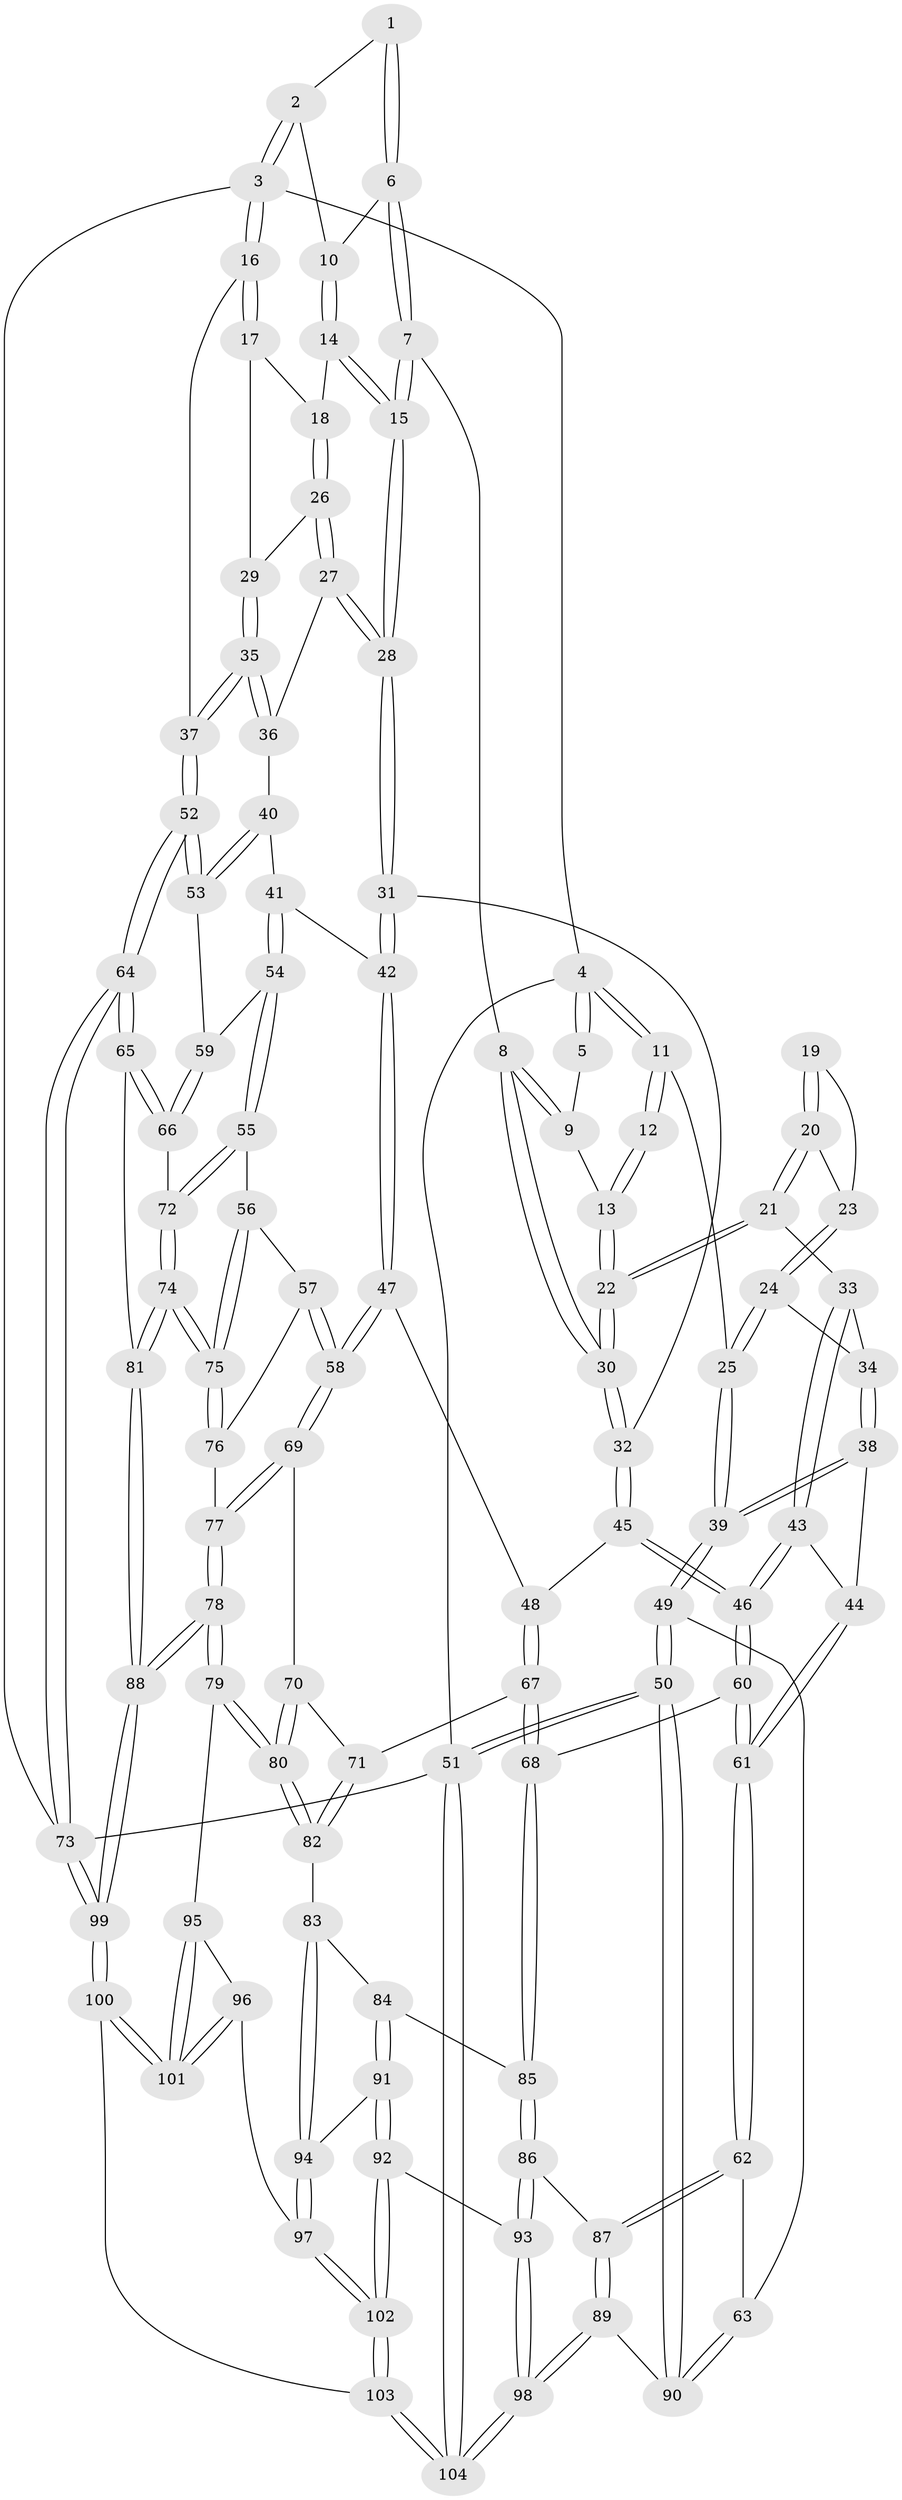 // coarse degree distribution, {3: 0.20634920634920634, 4: 0.36507936507936506, 6: 0.06349206349206349, 5: 0.3333333333333333, 2: 0.015873015873015872, 8: 0.015873015873015872}
// Generated by graph-tools (version 1.1) at 2025/52/02/27/25 19:52:43]
// undirected, 104 vertices, 257 edges
graph export_dot {
graph [start="1"]
  node [color=gray90,style=filled];
  1 [pos="+0.5114004233371241+0"];
  2 [pos="+1+0"];
  3 [pos="+1+0"];
  4 [pos="+0+0"];
  5 [pos="+0.37965662929022126+0"];
  6 [pos="+0.5785597403520437+0.0458112863996357"];
  7 [pos="+0.5693062472843621+0.1725952858449398"];
  8 [pos="+0.46728584136549434+0.21587813382011456"];
  9 [pos="+0.3571611828755653+0"];
  10 [pos="+0.8216190005923694+0.08519900983452573"];
  11 [pos="+0+0"];
  12 [pos="+0.06822384325635607+0.09780565669840627"];
  13 [pos="+0.2737044406794038+0.17202312286354676"];
  14 [pos="+0.8211109150694164+0.12934029646891046"];
  15 [pos="+0.6690563596842968+0.253234182873805"];
  16 [pos="+1+0"];
  17 [pos="+0.90793605361346+0.17512380382812248"];
  18 [pos="+0.8359309792741098+0.14497619508062504"];
  19 [pos="+0.11879255309334542+0.20509080134391386"];
  20 [pos="+0.19831982513126806+0.3017452176494068"];
  21 [pos="+0.27176361297633145+0.3345691732563485"];
  22 [pos="+0.3324137527268777+0.31740830354533617"];
  23 [pos="+0.11625622072164653+0.28572314222884654"];
  24 [pos="+0.001835660323309765+0.29513804685916384"];
  25 [pos="+0+0.047914227919719304"];
  26 [pos="+0.8588524543568848+0.2902128870260434"];
  27 [pos="+0.808914647033924+0.34239524359047835"];
  28 [pos="+0.6847909573423494+0.3429313308199688"];
  29 [pos="+0.9850369085368842+0.2974363883187129"];
  30 [pos="+0.343371427622237+0.32218226170152053"];
  31 [pos="+0.6561021878581123+0.4048181561366644"];
  32 [pos="+0.40000005962833135+0.4163670794293104"];
  33 [pos="+0.17161553153699238+0.40872630055336434"];
  34 [pos="+0.06234118231482473+0.37271521529797164"];
  35 [pos="+1+0.4147037266238082"];
  36 [pos="+0.8759154174699599+0.4104796130163436"];
  37 [pos="+1+0.41954485454923995"];
  38 [pos="+0+0.5422105762719702"];
  39 [pos="+0+0.601868974929579"];
  40 [pos="+0.805366527536062+0.523921840708585"];
  41 [pos="+0.7996480055024311+0.5264231499210881"];
  42 [pos="+0.6763254676530173+0.4632672453684046"];
  43 [pos="+0.15205378928515476+0.4737488062243438"];
  44 [pos="+0.06478694940093359+0.5381814714351839"];
  45 [pos="+0.39240411149214915+0.5079109490869871"];
  46 [pos="+0.27787572681703276+0.610256192873718"];
  47 [pos="+0.610335293322092+0.614434875399416"];
  48 [pos="+0.5011502245816014+0.6210957899494598"];
  49 [pos="+0+0.7323415612341497"];
  50 [pos="+0+1"];
  51 [pos="+0+1"];
  52 [pos="+1+0.49443120009030755"];
  53 [pos="+1+0.5528465367545492"];
  54 [pos="+0.800871116543684+0.6457437105441913"];
  55 [pos="+0.7985762371813694+0.6479897366461054"];
  56 [pos="+0.7834729272981119+0.6616278544897932"];
  57 [pos="+0.73145037154305+0.6825208619440665"];
  58 [pos="+0.6650037761394765+0.6815755839520611"];
  59 [pos="+0.8941225638171497+0.6614238680421417"];
  60 [pos="+0.26263524390149523+0.6425249439954582"];
  61 [pos="+0.21977537127109942+0.6906834071841714"];
  62 [pos="+0.20303579635863075+0.7364412851358995"];
  63 [pos="+0.12607156186584628+0.7576694112752366"];
  64 [pos="+1+0.8164408766799375"];
  65 [pos="+1+0.8187431533182795"];
  66 [pos="+0.8992132667863892+0.6782351711758976"];
  67 [pos="+0.46823348181014196+0.7270670924202016"];
  68 [pos="+0.4533196280942293+0.7396898022132851"];
  69 [pos="+0.6592209973646568+0.6981959355562681"];
  70 [pos="+0.6565321397717935+0.7039758944691747"];
  71 [pos="+0.5554908892474589+0.7739610732258864"];
  72 [pos="+0.8743975479632202+0.7610099788164963"];
  73 [pos="+1+1"];
  74 [pos="+0.8597828339291845+0.8335279472434706"];
  75 [pos="+0.857437203217278+0.8299907404607557"];
  76 [pos="+0.7495088676812451+0.7459507066954172"];
  77 [pos="+0.7375644657261897+0.8187991759017493"];
  78 [pos="+0.7398466855518777+0.8686520067160551"];
  79 [pos="+0.6773716996097104+0.8664268759436522"];
  80 [pos="+0.6564566644573511+0.8474060322578977"];
  81 [pos="+0.8679985147560499+0.8624000764895389"];
  82 [pos="+0.5735683284695632+0.8402462216673741"];
  83 [pos="+0.5594315201093204+0.8534425819859115"];
  84 [pos="+0.4488811102465243+0.8255557185153257"];
  85 [pos="+0.44565784916144785+0.7552310449312426"];
  86 [pos="+0.26068921663159267+0.8048675280066278"];
  87 [pos="+0.24882291622938774+0.7984950189865924"];
  88 [pos="+0.8309611340665523+0.9066814412773437"];
  89 [pos="+0.19164473169367643+0.939378515796827"];
  90 [pos="+0.1017542075497453+0.94405110612952"];
  91 [pos="+0.43621270981929944+0.853795846444593"];
  92 [pos="+0.3769505288893737+0.9146233212484859"];
  93 [pos="+0.3178700574235811+0.8704492627253377"];
  94 [pos="+0.5378323138848699+0.9231865963524755"];
  95 [pos="+0.6695645393894647+0.8823081419602825"];
  96 [pos="+0.5885026166937278+0.9295568032468112"];
  97 [pos="+0.537909469970431+0.9246005865332142"];
  98 [pos="+0.23048146385437773+0.9917732595218514"];
  99 [pos="+0.8350105836659394+1"];
  100 [pos="+0.6779393964547386+1"];
  101 [pos="+0.6493683425638918+0.9913138064949988"];
  102 [pos="+0.4295917324230326+1"];
  103 [pos="+0.4261479999484172+1"];
  104 [pos="+0.34806037266241413+1"];
  1 -- 2;
  1 -- 6;
  1 -- 6;
  2 -- 3;
  2 -- 3;
  2 -- 10;
  3 -- 4;
  3 -- 16;
  3 -- 16;
  3 -- 73;
  4 -- 5;
  4 -- 5;
  4 -- 11;
  4 -- 11;
  4 -- 51;
  5 -- 9;
  6 -- 7;
  6 -- 7;
  6 -- 10;
  7 -- 8;
  7 -- 15;
  7 -- 15;
  8 -- 9;
  8 -- 9;
  8 -- 30;
  8 -- 30;
  9 -- 13;
  10 -- 14;
  10 -- 14;
  11 -- 12;
  11 -- 12;
  11 -- 25;
  12 -- 13;
  12 -- 13;
  13 -- 22;
  13 -- 22;
  14 -- 15;
  14 -- 15;
  14 -- 18;
  15 -- 28;
  15 -- 28;
  16 -- 17;
  16 -- 17;
  16 -- 37;
  17 -- 18;
  17 -- 29;
  18 -- 26;
  18 -- 26;
  19 -- 20;
  19 -- 20;
  19 -- 23;
  20 -- 21;
  20 -- 21;
  20 -- 23;
  21 -- 22;
  21 -- 22;
  21 -- 33;
  22 -- 30;
  22 -- 30;
  23 -- 24;
  23 -- 24;
  24 -- 25;
  24 -- 25;
  24 -- 34;
  25 -- 39;
  25 -- 39;
  26 -- 27;
  26 -- 27;
  26 -- 29;
  27 -- 28;
  27 -- 28;
  27 -- 36;
  28 -- 31;
  28 -- 31;
  29 -- 35;
  29 -- 35;
  30 -- 32;
  30 -- 32;
  31 -- 32;
  31 -- 42;
  31 -- 42;
  32 -- 45;
  32 -- 45;
  33 -- 34;
  33 -- 43;
  33 -- 43;
  34 -- 38;
  34 -- 38;
  35 -- 36;
  35 -- 36;
  35 -- 37;
  35 -- 37;
  36 -- 40;
  37 -- 52;
  37 -- 52;
  38 -- 39;
  38 -- 39;
  38 -- 44;
  39 -- 49;
  39 -- 49;
  40 -- 41;
  40 -- 53;
  40 -- 53;
  41 -- 42;
  41 -- 54;
  41 -- 54;
  42 -- 47;
  42 -- 47;
  43 -- 44;
  43 -- 46;
  43 -- 46;
  44 -- 61;
  44 -- 61;
  45 -- 46;
  45 -- 46;
  45 -- 48;
  46 -- 60;
  46 -- 60;
  47 -- 48;
  47 -- 58;
  47 -- 58;
  48 -- 67;
  48 -- 67;
  49 -- 50;
  49 -- 50;
  49 -- 63;
  50 -- 51;
  50 -- 51;
  50 -- 90;
  50 -- 90;
  51 -- 104;
  51 -- 104;
  51 -- 73;
  52 -- 53;
  52 -- 53;
  52 -- 64;
  52 -- 64;
  53 -- 59;
  54 -- 55;
  54 -- 55;
  54 -- 59;
  55 -- 56;
  55 -- 72;
  55 -- 72;
  56 -- 57;
  56 -- 75;
  56 -- 75;
  57 -- 58;
  57 -- 58;
  57 -- 76;
  58 -- 69;
  58 -- 69;
  59 -- 66;
  59 -- 66;
  60 -- 61;
  60 -- 61;
  60 -- 68;
  61 -- 62;
  61 -- 62;
  62 -- 63;
  62 -- 87;
  62 -- 87;
  63 -- 90;
  63 -- 90;
  64 -- 65;
  64 -- 65;
  64 -- 73;
  64 -- 73;
  65 -- 66;
  65 -- 66;
  65 -- 81;
  66 -- 72;
  67 -- 68;
  67 -- 68;
  67 -- 71;
  68 -- 85;
  68 -- 85;
  69 -- 70;
  69 -- 77;
  69 -- 77;
  70 -- 71;
  70 -- 80;
  70 -- 80;
  71 -- 82;
  71 -- 82;
  72 -- 74;
  72 -- 74;
  73 -- 99;
  73 -- 99;
  74 -- 75;
  74 -- 75;
  74 -- 81;
  74 -- 81;
  75 -- 76;
  75 -- 76;
  76 -- 77;
  77 -- 78;
  77 -- 78;
  78 -- 79;
  78 -- 79;
  78 -- 88;
  78 -- 88;
  79 -- 80;
  79 -- 80;
  79 -- 95;
  80 -- 82;
  80 -- 82;
  81 -- 88;
  81 -- 88;
  82 -- 83;
  83 -- 84;
  83 -- 94;
  83 -- 94;
  84 -- 85;
  84 -- 91;
  84 -- 91;
  85 -- 86;
  85 -- 86;
  86 -- 87;
  86 -- 93;
  86 -- 93;
  87 -- 89;
  87 -- 89;
  88 -- 99;
  88 -- 99;
  89 -- 90;
  89 -- 98;
  89 -- 98;
  91 -- 92;
  91 -- 92;
  91 -- 94;
  92 -- 93;
  92 -- 102;
  92 -- 102;
  93 -- 98;
  93 -- 98;
  94 -- 97;
  94 -- 97;
  95 -- 96;
  95 -- 101;
  95 -- 101;
  96 -- 97;
  96 -- 101;
  96 -- 101;
  97 -- 102;
  97 -- 102;
  98 -- 104;
  98 -- 104;
  99 -- 100;
  99 -- 100;
  100 -- 101;
  100 -- 101;
  100 -- 103;
  102 -- 103;
  102 -- 103;
  103 -- 104;
  103 -- 104;
}
